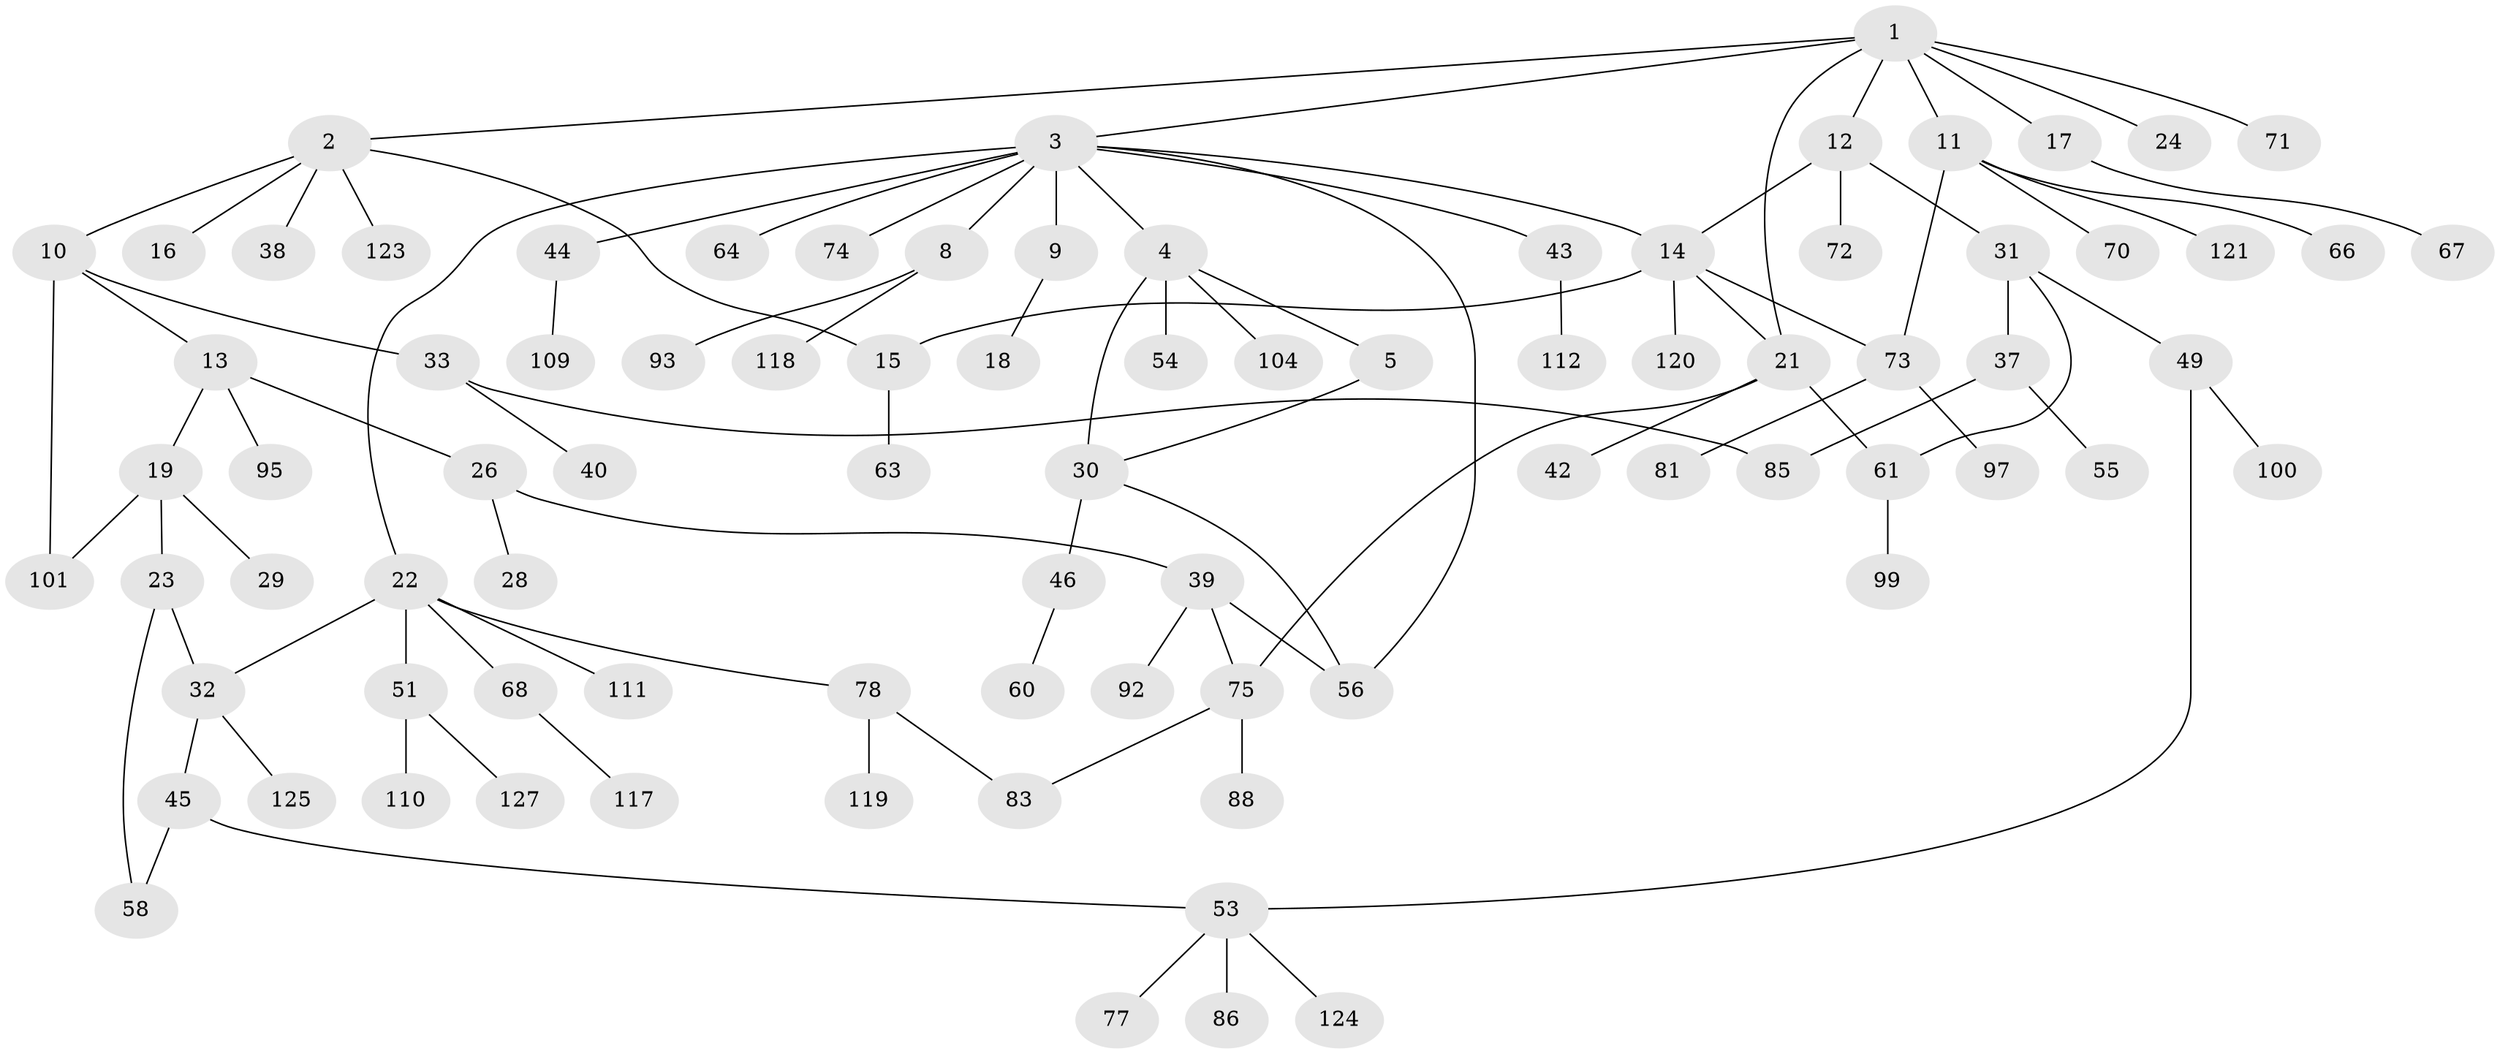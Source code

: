 // original degree distribution, {6: 0.015625, 7: 0.0078125, 9: 0.0078125, 3: 0.125, 2: 0.28125, 4: 0.15625, 1: 0.390625, 5: 0.015625}
// Generated by graph-tools (version 1.1) at 2025/10/02/27/25 16:10:55]
// undirected, 85 vertices, 99 edges
graph export_dot {
graph [start="1"]
  node [color=gray90,style=filled];
  1 [super="+6"];
  2 [super="+27"];
  3 [super="+7"];
  4 [super="+20"];
  5 [super="+76"];
  8 [super="+57"];
  9 [super="+84"];
  10 [super="+35"];
  11 [super="+114"];
  12 [super="+59"];
  13 [super="+79"];
  14 [super="+25"];
  15 [super="+47"];
  16;
  17 [super="+48"];
  18 [super="+128"];
  19 [super="+69"];
  21 [super="+65"];
  22 [super="+36"];
  23 [super="+91"];
  24;
  26 [super="+52"];
  28;
  29;
  30;
  31;
  32 [super="+34"];
  33;
  37 [super="+82"];
  38 [super="+50"];
  39 [super="+87"];
  40 [super="+41"];
  42 [super="+80"];
  43 [super="+89"];
  44;
  45 [super="+94"];
  46 [super="+105"];
  49 [super="+62"];
  51 [super="+102"];
  53 [super="+122"];
  54;
  55;
  56 [super="+96"];
  58;
  60;
  61 [super="+107"];
  63 [super="+103"];
  64;
  66;
  67;
  68;
  70;
  71 [super="+90"];
  72;
  73;
  74;
  75 [super="+116"];
  77;
  78 [super="+113"];
  81;
  83 [super="+126"];
  85 [super="+115"];
  86;
  88;
  92;
  93;
  95;
  97 [super="+98"];
  99 [super="+106"];
  100 [super="+108"];
  101;
  104;
  109;
  110;
  111;
  112;
  117;
  118;
  119;
  120;
  121;
  123;
  124;
  125;
  127;
  1 -- 2;
  1 -- 3;
  1 -- 17;
  1 -- 21;
  1 -- 71;
  1 -- 24;
  1 -- 11;
  1 -- 12;
  2 -- 10;
  2 -- 16;
  2 -- 38;
  2 -- 123;
  2 -- 15;
  3 -- 4;
  3 -- 8;
  3 -- 22;
  3 -- 43;
  3 -- 44;
  3 -- 64;
  3 -- 56;
  3 -- 9;
  3 -- 74;
  3 -- 14;
  4 -- 5;
  4 -- 104;
  4 -- 54;
  4 -- 30;
  5 -- 30;
  8 -- 93;
  8 -- 118;
  9 -- 18;
  10 -- 13;
  10 -- 33;
  10 -- 101;
  11 -- 66;
  11 -- 70;
  11 -- 73;
  11 -- 121;
  12 -- 31;
  12 -- 72;
  12 -- 14;
  13 -- 19;
  13 -- 26;
  13 -- 95;
  14 -- 15 [weight=2];
  14 -- 73;
  14 -- 120;
  14 -- 21;
  15 -- 63;
  17 -- 67;
  19 -- 23;
  19 -- 29;
  19 -- 101;
  21 -- 42;
  21 -- 61;
  21 -- 75;
  22 -- 51;
  22 -- 78;
  22 -- 32;
  22 -- 68;
  22 -- 111;
  23 -- 32;
  23 -- 58;
  26 -- 28;
  26 -- 39;
  30 -- 46;
  30 -- 56;
  31 -- 37;
  31 -- 49;
  31 -- 61;
  32 -- 45;
  32 -- 125;
  33 -- 40;
  33 -- 85;
  37 -- 55;
  37 -- 85;
  39 -- 75;
  39 -- 56;
  39 -- 92;
  43 -- 112;
  44 -- 109;
  45 -- 58;
  45 -- 53;
  46 -- 60;
  49 -- 53;
  49 -- 100;
  51 -- 110 [weight=2];
  51 -- 127;
  53 -- 77;
  53 -- 86;
  53 -- 124;
  61 -- 99;
  68 -- 117;
  73 -- 81;
  73 -- 97;
  75 -- 83;
  75 -- 88;
  78 -- 119;
  78 -- 83;
}
